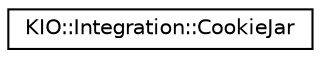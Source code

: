 digraph "Graphical Class Hierarchy"
{
  edge [fontname="Helvetica",fontsize="10",labelfontname="Helvetica",labelfontsize="10"];
  node [fontname="Helvetica",fontsize="10",shape=record];
  rankdir="LR";
  Node0 [label="KIO::Integration::CookieJar",height=0.2,width=0.4,color="black", fillcolor="white", style="filled",URL="$classKIO_1_1Integration_1_1CookieJar.html",tooltip="A KDE implementation of QNetworkCookieJar. "];
}
